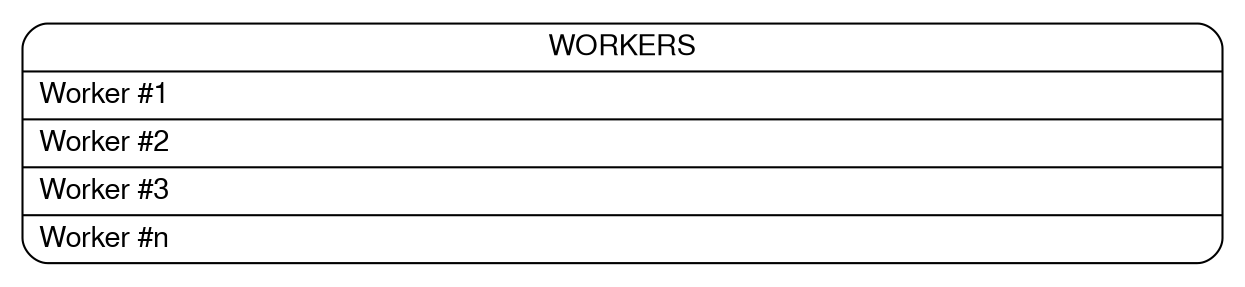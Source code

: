 
        digraph G {
            graph [splines=curve, rankdir = LR, pad=".15", ranksep="1.25", nodesep="2.25"];
            node[fontname="FreeSans",fontsize="14",shape=Mrecord,width=2, height=.5];

            compound = true;

            Workers[label="{                  {WORKERS  |                   <w1>Worker #1 \l|                   <w2>Worker #2 \l|                   <w3>Worker #3 \l|                   <w4>Worker #n \l                  }            }", width=8];
        }

